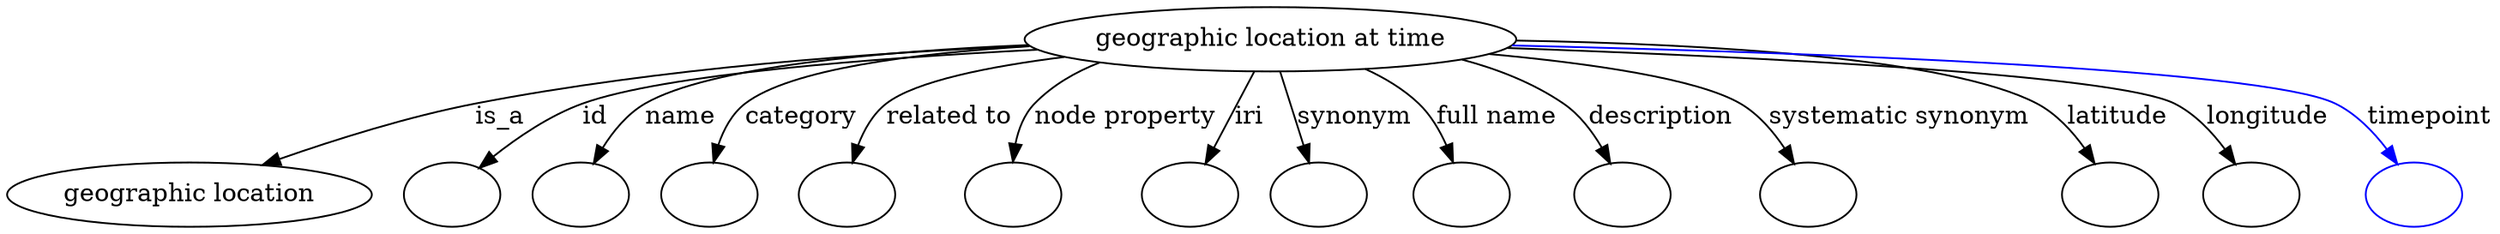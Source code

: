 digraph {
	graph [bb="0,0,1172.1,122"];
	node [label="\N"];
	"geographic location at time"	 [height=0.5,
		label="geographic location at time",
		pos="613.09,104",
		width=2.9614];
	"geographic location"	 [height=0.5,
		pos="80.09,18",
		width=2.2247];
	"geographic location at time" -> "geographic location"	 [label=is_a,
		lp="251.37,61",
		pos="e,121.43,33.572 509.18,99.78 433.75,95.316 329.57,86.248 239.54,68 202.59,60.512 162.07,47.744 131.13,36.985"];
	id	 [color=black,
		height=0.5,
		label="",
		pos="205.09,18",
		width=0.75];
	"geographic location at time" -> id	 [color=black,
		label=id,
		lp="303.54,61",
		pos="e,223.88,31.021 515,96.934 437.67,90.599 336.55,80.406 297.2,68 274.15,60.732 250.22,47.543 232.53,36.536",
		style=solid];
	name	 [color=black,
		height=0.5,
		label="",
		pos="277.09,18",
		width=0.75];
	"geographic location at time" -> name	 [color=black,
		label=name,
		lp="347.25,61",
		pos="e,290.1,34.345 513.21,97.599 445.7,92.068 363.32,82.622 331.77,68 318.7,61.939 306.59,51.606 297.11,41.9",
		style=solid];
	category	 [color=black,
		height=0.5,
		label="",
		pos="349.09,18",
		width=0.75];
	"geographic location at time" -> category	 [color=black,
		label=category,
		lp="403.19,61",
		pos="e,355.08,35.597 514.23,97.218 460.66,91.92 400.99,82.883 378.9,68 370.53,62.36 364.15,53.511 359.49,44.814",
		style=solid];
	"related to"	 [color=black,
		height=0.5,
		label="",
		pos="421.09,18",
		width=0.75];
	"geographic location at time" -> "related to"	 [color=black,
		label="related to",
		lp="468.33,61",
		pos="e,424.17,36.252 526.57,93.45 491.03,87.59 455.06,79.188 441.62,68 434.85,62.367 430.28,54.145 427.22,45.989",
		style=solid];
	"node property"	 [color=black,
		height=0.5,
		label="",
		pos="493.09,18",
		width=0.75];
	"geographic location at time" -> "node property"	 [color=black,
		label="node property",
		lp="544.16,61",
		pos="e,493.19,36.196 551.92,89.199 531.42,83.097 511.96,75.663 504.95,68 499.5,62.051 496.43,54.07 494.72,46.233",
		style=solid];
	iri	 [color=black,
		height=0.5,
		label="",
		pos="565.09,18",
		width=0.75];
	"geographic location at time" -> iri	 [color=black,
		label=iri,
		lp="598.31,61",
		pos="e,574.6,35.042 602.91,85.762 596.11,73.583 587.07,57.385 579.53,43.879",
		style=solid];
	synonym	 [color=black,
		height=0.5,
		label="",
		pos="637.09,18",
		width=0.75];
	"geographic location at time" -> synonym	 [color=black,
		label=synonym,
		lp="652.76,61",
		pos="e,632.09,35.917 618.18,85.762 621.42,74.168 625.67,58.931 629.32,45.843",
		style=solid];
	"full name"	 [color=black,
		height=0.5,
		label="",
		pos="709.09,18",
		width=0.75];
	"geographic location at time" -> "full name"	 [color=black,
		label="full name",
		lp="719.72,61",
		pos="e,702.54,35.871 654.81,87.303 664.53,82.109 674.3,75.684 682.09,68 688.65,61.529 694.02,53.12 698.2,45.051",
		style=solid];
	description	 [color=black,
		height=0.5,
		label="",
		pos="781.09,18",
		width=0.75];
	"geographic location at time" -> description	 [color=black,
		label=description,
		lp="795.19,61",
		pos="e,774.18,35.702 683.85,90.411 711.41,84.098 739.01,76.184 750.09,68 758.17,62.027 764.62,53.258 769.5,44.725",
		style=solid];
	"systematic synonym"	 [color=black,
		height=0.5,
		label="",
		pos="866.09,18",
		width=0.75];
	"geographic location at time" -> "systematic synonym"	 [color=black,
		label="systematic synonym",
		lp="902.06,61",
		pos="e,857.92,35.602 707.46,95.498 756.13,89.715 809.53,80.765 830.09,68 839.36,62.245 846.96,53.139 852.74,44.265",
		style=solid];
	latitude	 [color=black,
		height=0.5,
		label="",
		pos="999.09,18",
		width=0.75];
	"geographic location at time" -> latitude	 [color=black,
		label=latitude,
		lp="1000.1,61",
		pos="e,991.34,35.364 713.57,97.864 809.28,91.345 941.84,80.296 963.09,68 972.67,62.455 980.39,53.22 986.19,44.187",
		style=solid];
	longitude	 [color=black,
		height=0.5,
		label="",
		pos="1071.1,18",
		width=0.75];
	"geographic location at time" -> longitude	 [color=black,
		label=longitude,
		lp="1069.5,61",
		pos="e,1060.4,35.005 715.57,98.909 828.55,92.688 997.99,81.329 1025.1,68 1036.6,62.363 1046.5,52.549 1054.3,43.101",
		style=solid];
	timepoint	 [color=blue,
		height=0.5,
		label="",
		pos="1145.1,18",
		width=0.75];
	"geographic location at time" -> timepoint	 [color=blue,
		label=timepoint,
		lp="1143.9,61",
		pos="e,1134.8,35.061 717.65,100.41 850.52,95.203 1066.7,84.365 1100.1,68 1111.4,62.433 1121.2,52.63 1128.8,43.17",
		style=solid];
}
